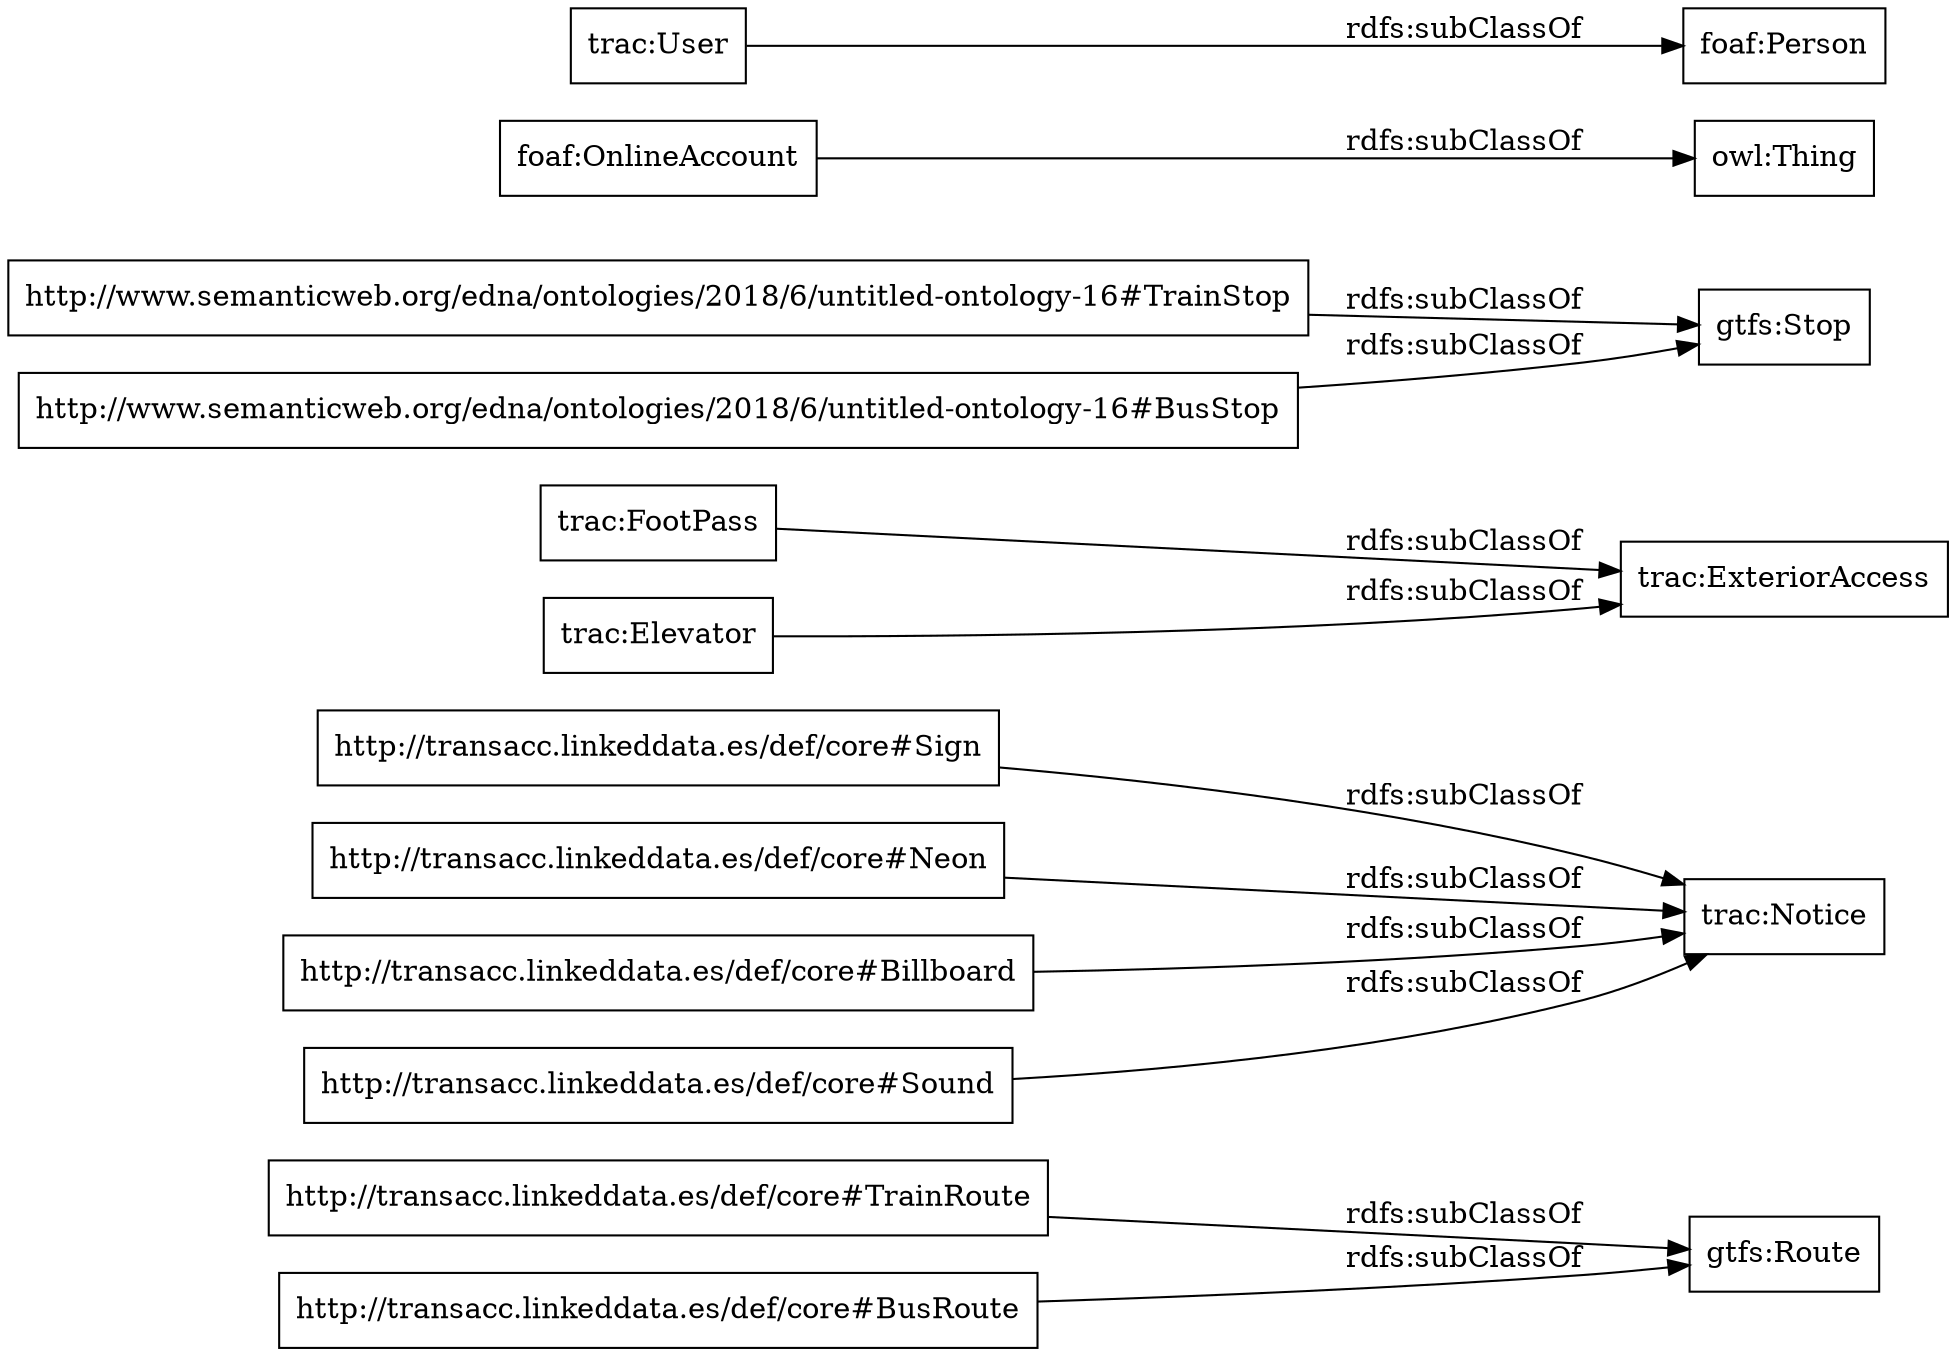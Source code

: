 digraph ar2dtool_diagram { 
rankdir=LR;
size="1000"
node [shape = rectangle, color="black"]; "http://transacc.linkeddata.es/def/core#TrainRoute" "http://transacc.linkeddata.es/def/core#Sign" "http://transacc.linkeddata.es/def/core#Neon" "trac:FootPass" "http://transacc.linkeddata.es/def/core#BusRoute" "http://www.semanticweb.org/edna/ontologies/2018/6/untitled-ontology-16#TrainStop" "http://transacc.linkeddata.es/def/core#Billboard" "http://www.semanticweb.org/edna/ontologies/2018/6/untitled-ontology-16#BusStop" "http://transacc.linkeddata.es/def/core#Sound" "foaf:OnlineAccount" "foaf:Person" "trac:Elevator" "trac:ExteriorAccess" "trac:Notice" "trac:User" ; /*classes style*/
	"http://transacc.linkeddata.es/def/core#Sign" -> "trac:Notice" [ label = "rdfs:subClassOf" ];
	"foaf:OnlineAccount" -> "owl:Thing" [ label = "rdfs:subClassOf" ];
	"trac:FootPass" -> "trac:ExteriorAccess" [ label = "rdfs:subClassOf" ];
	"http://www.semanticweb.org/edna/ontologies/2018/6/untitled-ontology-16#TrainStop" -> "gtfs:Stop" [ label = "rdfs:subClassOf" ];
	"http://transacc.linkeddata.es/def/core#BusRoute" -> "gtfs:Route" [ label = "rdfs:subClassOf" ];
	"http://transacc.linkeddata.es/def/core#Neon" -> "trac:Notice" [ label = "rdfs:subClassOf" ];
	"http://www.semanticweb.org/edna/ontologies/2018/6/untitled-ontology-16#BusStop" -> "gtfs:Stop" [ label = "rdfs:subClassOf" ];
	"http://transacc.linkeddata.es/def/core#Billboard" -> "trac:Notice" [ label = "rdfs:subClassOf" ];
	"http://transacc.linkeddata.es/def/core#Sound" -> "trac:Notice" [ label = "rdfs:subClassOf" ];
	"http://transacc.linkeddata.es/def/core#TrainRoute" -> "gtfs:Route" [ label = "rdfs:subClassOf" ];
	"trac:Elevator" -> "trac:ExteriorAccess" [ label = "rdfs:subClassOf" ];
	"trac:User" -> "foaf:Person" [ label = "rdfs:subClassOf" ];

}
